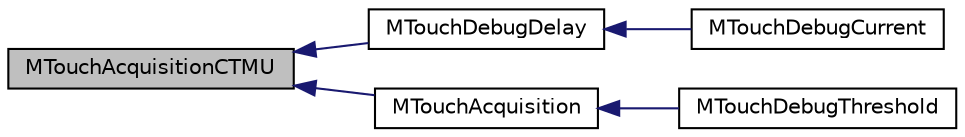 digraph "MTouchAcquisitionCTMU"
{
  edge [fontname="Helvetica",fontsize="10",labelfontname="Helvetica",labelfontsize="10"];
  node [fontname="Helvetica",fontsize="10",shape=record];
  rankdir="LR";
  Node1 [label="MTouchAcquisitionCTMU",height=0.2,width=0.4,color="black", fillcolor="grey75", style="filled", fontcolor="black"];
  Node1 -> Node2 [dir="back",color="midnightblue",fontsize="10",style="solid",fontname="Helvetica"];
  Node2 [label="MTouchDebugDelay",height=0.2,width=0.4,color="black", fillcolor="white", style="filled",URL="$m_touch_debug_8c.html#a9591804912a376b065fb535a48119fb7"];
  Node2 -> Node3 [dir="back",color="midnightblue",fontsize="10",style="solid",fontname="Helvetica"];
  Node3 [label="MTouchDebugCurrent",height=0.2,width=0.4,color="black", fillcolor="white", style="filled",URL="$m_touch_debug_8c.html#ae8503c98710f91a383d259d164f90ee3"];
  Node1 -> Node4 [dir="back",color="midnightblue",fontsize="10",style="solid",fontname="Helvetica"];
  Node4 [label="MTouchAcquisition",height=0.2,width=0.4,color="black", fillcolor="white", style="filled",URL="$m_touch_sensor_8c.html#ad683ef3c5aedd12fdac65f05abe5a848"];
  Node4 -> Node5 [dir="back",color="midnightblue",fontsize="10",style="solid",fontname="Helvetica"];
  Node5 [label="MTouchDebugThreshold",height=0.2,width=0.4,color="black", fillcolor="white", style="filled",URL="$m_touch_debug_8c.html#abab3282cc6d3978c768fbac1799a3a0d"];
}
